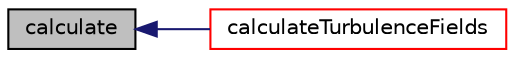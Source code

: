 digraph "calculate"
{
  bgcolor="transparent";
  edge [fontname="Helvetica",fontsize="10",labelfontname="Helvetica",labelfontsize="10"];
  node [fontname="Helvetica",fontsize="10",shape=record];
  rankdir="LR";
  Node1569 [label="calculate",height=0.2,width=0.4,color="black", fillcolor="grey75", style="filled", fontcolor="black"];
  Node1569 -> Node1570 [dir="back",color="midnightblue",fontsize="10",style="solid",fontname="Helvetica"];
  Node1570 [label="calculateTurbulenceFields",height=0.2,width=0.4,color="red",URL="$a32129.html#ae66449fc0b530766847f6369c9d47e9e",tooltip="Main driver to calculate the turbulence fields. "];
}

